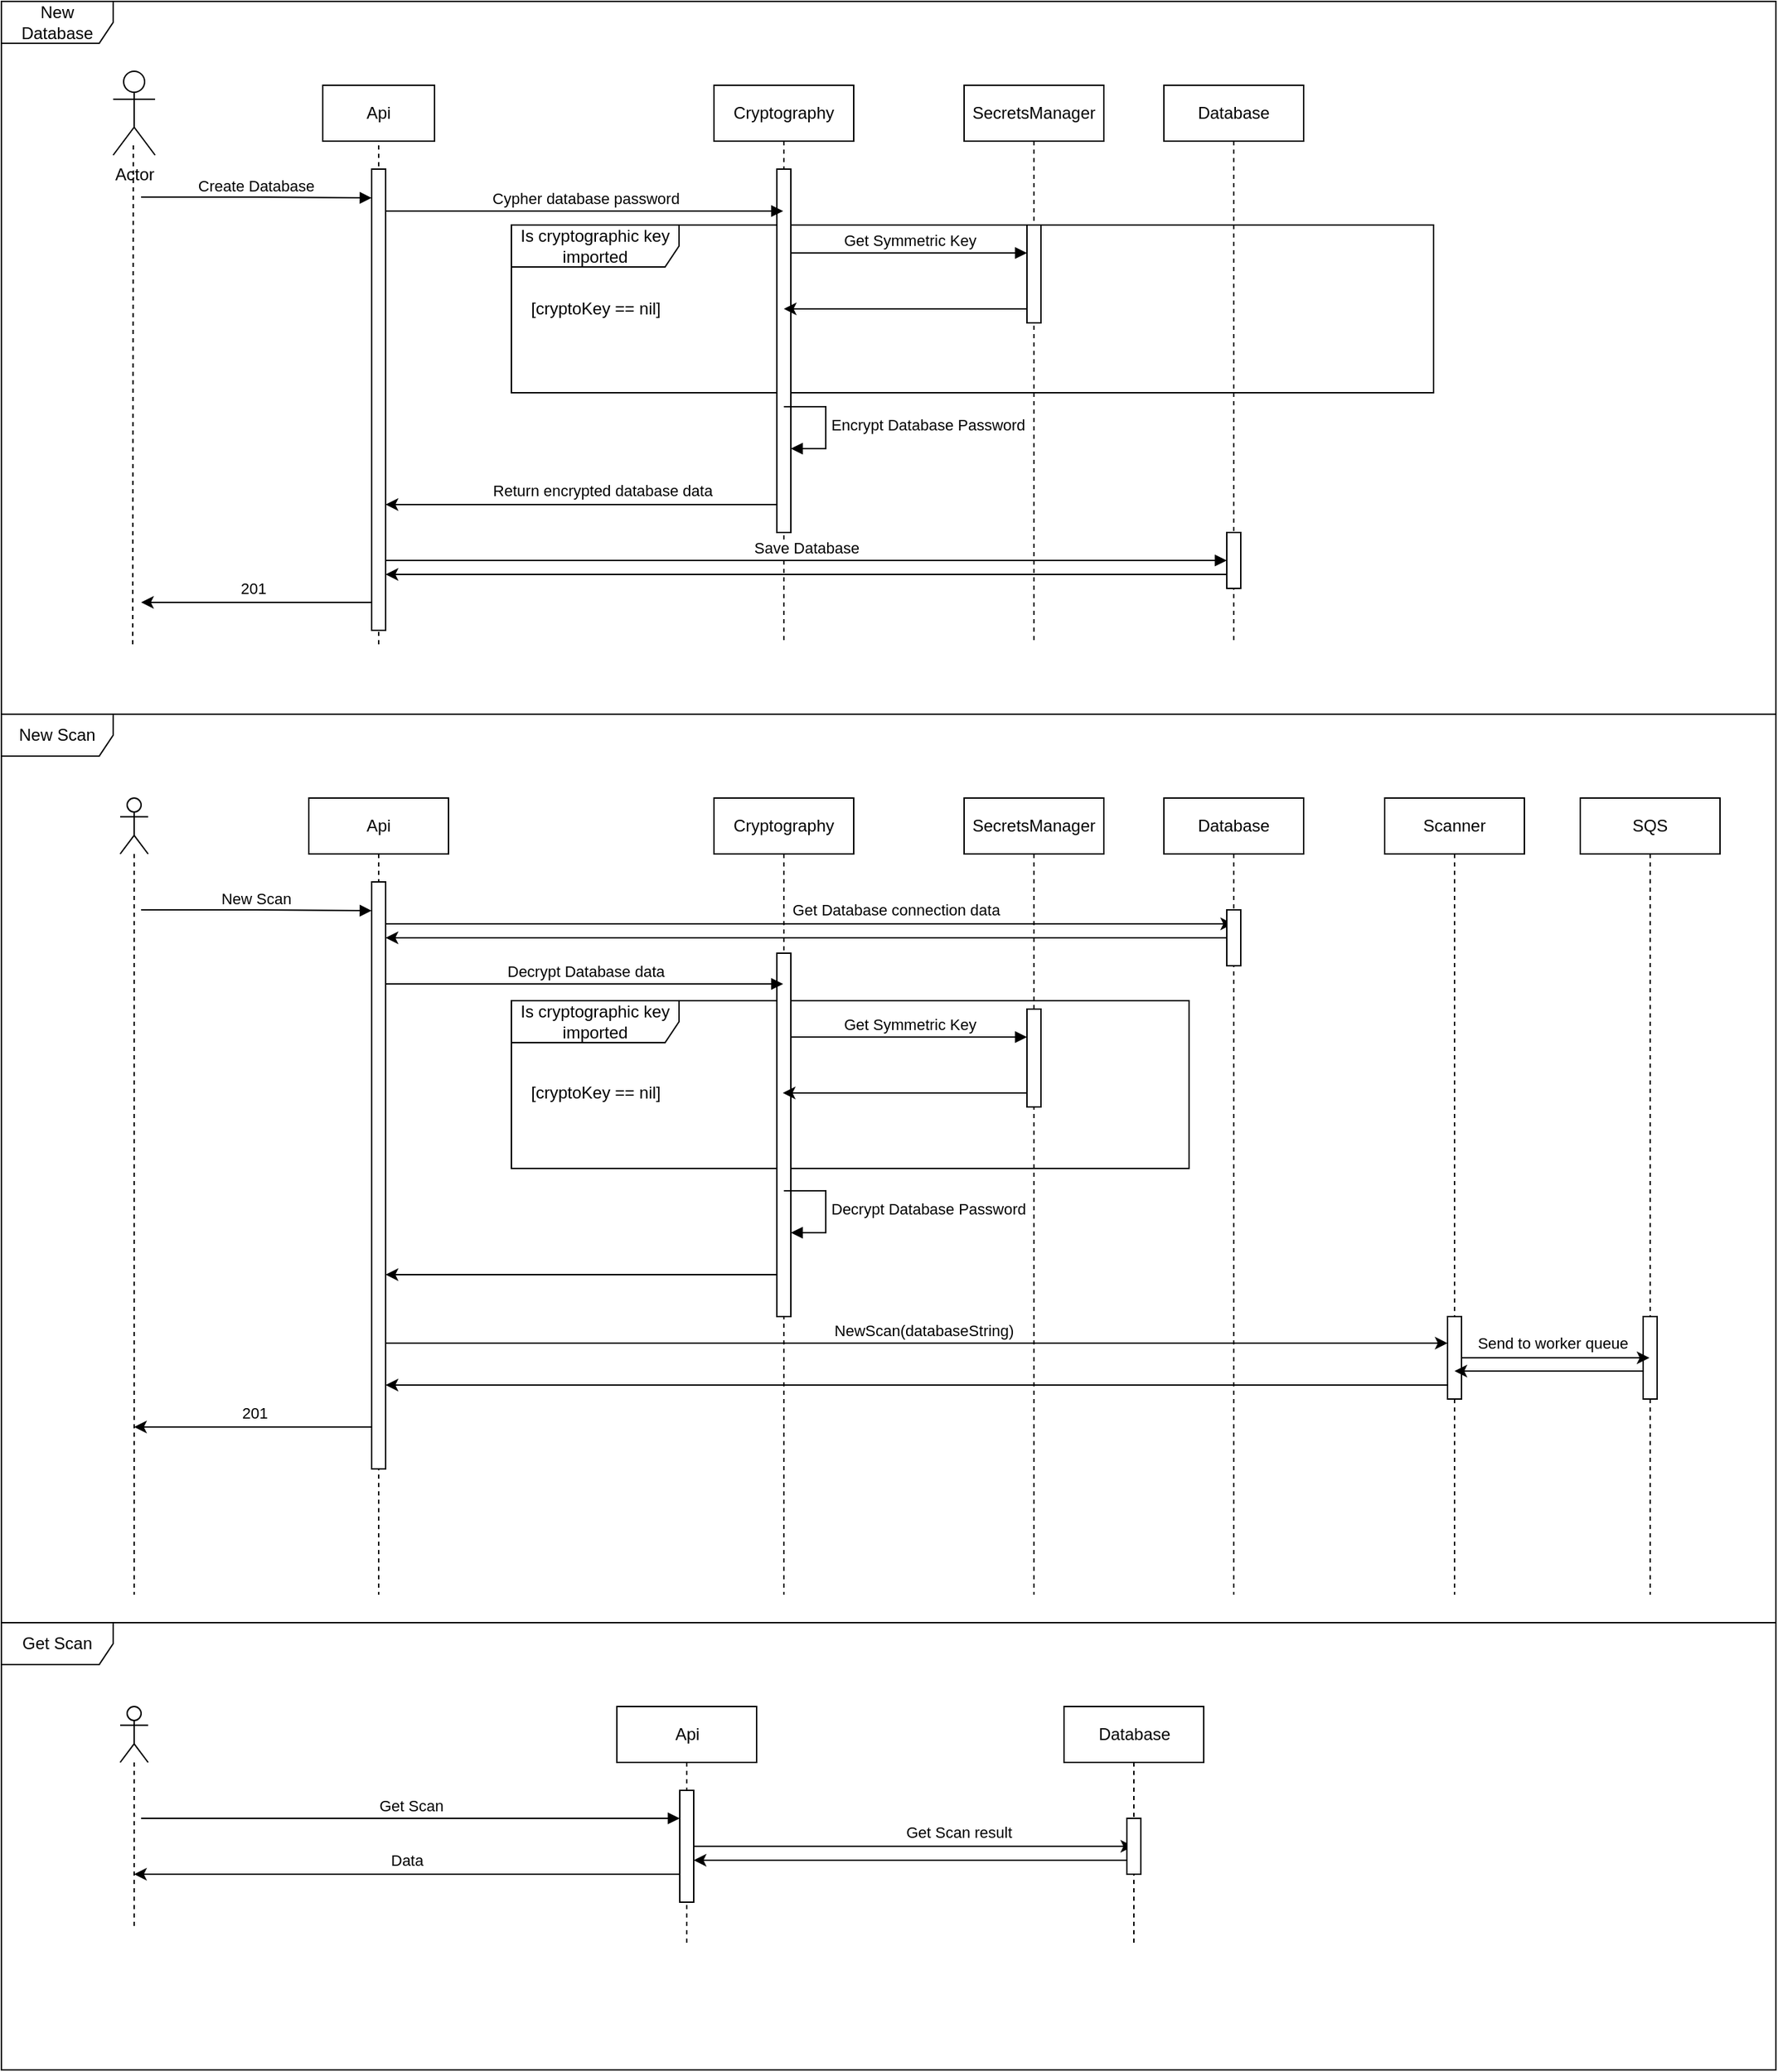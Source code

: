 <mxfile version="21.6.2" type="github">
  <diagram name="Page-1" id="n4zXgJt_IZYc9hZitleS">
    <mxGraphModel dx="3881" dy="2776" grid="1" gridSize="10" guides="1" tooltips="1" connect="1" arrows="1" fold="1" page="1" pageScale="1" pageWidth="850" pageHeight="1100" math="0" shadow="0">
      <root>
        <mxCell id="0" />
        <mxCell id="1" parent="0" />
        <mxCell id="wXpMjIvsHFn3zbwUYM4b-102" value="Api" style="shape=umlLifeline;perimeter=lifelinePerimeter;whiteSpace=wrap;html=1;container=1;dropTarget=0;collapsible=0;recursiveResize=0;outlineConnect=0;portConstraint=eastwest;newEdgeStyle={&quot;edgeStyle&quot;:&quot;elbowEdgeStyle&quot;,&quot;elbow&quot;:&quot;vertical&quot;,&quot;curved&quot;:0,&quot;rounded&quot;:0};" vertex="1" parent="1">
          <mxGeometry x="-50" y="510" width="100" height="570" as="geometry" />
        </mxCell>
        <mxCell id="wXpMjIvsHFn3zbwUYM4b-89" value="New Scan" style="shape=umlFrame;whiteSpace=wrap;html=1;pointerEvents=0;width=80;height=30;" vertex="1" parent="1">
          <mxGeometry x="-270" y="450" width="1270" height="650" as="geometry" />
        </mxCell>
        <mxCell id="wXpMjIvsHFn3zbwUYM4b-3" value="Actor" style="shape=umlActor;verticalLabelPosition=bottom;verticalAlign=top;html=1;outlineConnect=0;movable=1;resizable=1;rotatable=1;deletable=1;editable=1;locked=0;connectable=1;" vertex="1" parent="1">
          <mxGeometry x="-190" y="-10" width="30" height="60" as="geometry" />
        </mxCell>
        <mxCell id="wXpMjIvsHFn3zbwUYM4b-11" value="Is cryptographic key imported" style="shape=umlFrame;whiteSpace=wrap;html=1;pointerEvents=0;width=120;height=30;" vertex="1" parent="1">
          <mxGeometry x="95" y="100" width="660" height="120" as="geometry" />
        </mxCell>
        <mxCell id="wXpMjIvsHFn3zbwUYM4b-12" value="[cryptoKey == nil]" style="text;html=1;align=center;verticalAlign=middle;resizable=0;points=[];autosize=1;strokeColor=none;fillColor=none;" vertex="1" parent="1">
          <mxGeometry x="95" y="145" width="120" height="30" as="geometry" />
        </mxCell>
        <mxCell id="wXpMjIvsHFn3zbwUYM4b-17" value="Api" style="rounded=0;whiteSpace=wrap;html=1;movable=1;resizable=1;rotatable=1;deletable=1;editable=1;locked=0;connectable=1;" vertex="1" parent="1">
          <mxGeometry x="-40" width="80" height="40" as="geometry" />
        </mxCell>
        <mxCell id="wXpMjIvsHFn3zbwUYM4b-19" value="" style="endArrow=none;dashed=1;html=1;rounded=0;movable=1;resizable=1;rotatable=1;deletable=1;editable=1;locked=0;connectable=1;" edge="1" parent="1">
          <mxGeometry width="50" height="50" relative="1" as="geometry">
            <mxPoint y="400" as="sourcePoint" />
            <mxPoint y="40" as="targetPoint" />
          </mxGeometry>
        </mxCell>
        <mxCell id="wXpMjIvsHFn3zbwUYM4b-20" value="" style="endArrow=none;dashed=1;html=1;rounded=0;movable=1;resizable=1;rotatable=1;deletable=1;editable=1;locked=0;connectable=1;" edge="1" parent="1">
          <mxGeometry width="50" height="50" relative="1" as="geometry">
            <mxPoint x="-176" y="400" as="sourcePoint" />
            <mxPoint x="-175.59" y="40" as="targetPoint" />
          </mxGeometry>
        </mxCell>
        <mxCell id="wXpMjIvsHFn3zbwUYM4b-42" value="&lt;div&gt;201&lt;/div&gt;" style="edgeStyle=elbowEdgeStyle;rounded=0;orthogonalLoop=1;jettySize=auto;html=1;elbow=vertical;curved=0;" edge="1" parent="1" source="wXpMjIvsHFn3zbwUYM4b-21">
          <mxGeometry x="0.03" y="-10" relative="1" as="geometry">
            <mxPoint x="-170" y="370" as="targetPoint" />
            <Array as="points">
              <mxPoint x="-90" y="370" />
            </Array>
            <mxPoint as="offset" />
          </mxGeometry>
        </mxCell>
        <mxCell id="wXpMjIvsHFn3zbwUYM4b-21" value="" style="html=1;points=[];perimeter=orthogonalPerimeter;outlineConnect=0;targetShapes=umlLifeline;portConstraint=eastwest;newEdgeStyle={&quot;edgeStyle&quot;:&quot;elbowEdgeStyle&quot;,&quot;elbow&quot;:&quot;vertical&quot;,&quot;curved&quot;:0,&quot;rounded&quot;:0};" vertex="1" parent="1">
          <mxGeometry x="-5" y="60" width="10" height="330" as="geometry" />
        </mxCell>
        <mxCell id="wXpMjIvsHFn3zbwUYM4b-22" value="Create Database" style="html=1;verticalAlign=bottom;endArrow=block;edgeStyle=elbowEdgeStyle;elbow=horizontal;curved=0;rounded=0;" edge="1" parent="1">
          <mxGeometry width="80" relative="1" as="geometry">
            <mxPoint x="-170" y="80" as="sourcePoint" />
            <mxPoint x="-5" y="80.584" as="targetPoint" />
          </mxGeometry>
        </mxCell>
        <mxCell id="wXpMjIvsHFn3zbwUYM4b-23" value="Cryptography" style="shape=umlLifeline;perimeter=lifelinePerimeter;whiteSpace=wrap;html=1;container=1;dropTarget=0;collapsible=0;recursiveResize=0;outlineConnect=0;portConstraint=eastwest;newEdgeStyle={&quot;edgeStyle&quot;:&quot;elbowEdgeStyle&quot;,&quot;elbow&quot;:&quot;vertical&quot;,&quot;curved&quot;:0,&quot;rounded&quot;:0};" vertex="1" parent="1">
          <mxGeometry x="240" width="100" height="400" as="geometry" />
        </mxCell>
        <mxCell id="wXpMjIvsHFn3zbwUYM4b-24" value="" style="html=1;points=[];perimeter=orthogonalPerimeter;outlineConnect=0;targetShapes=umlLifeline;portConstraint=eastwest;newEdgeStyle={&quot;edgeStyle&quot;:&quot;elbowEdgeStyle&quot;,&quot;elbow&quot;:&quot;vertical&quot;,&quot;curved&quot;:0,&quot;rounded&quot;:0};" vertex="1" parent="wXpMjIvsHFn3zbwUYM4b-23">
          <mxGeometry x="45" y="60" width="10" height="260" as="geometry" />
        </mxCell>
        <mxCell id="wXpMjIvsHFn3zbwUYM4b-26" value="SecretsManager" style="shape=umlLifeline;perimeter=lifelinePerimeter;whiteSpace=wrap;html=1;container=1;dropTarget=0;collapsible=0;recursiveResize=0;outlineConnect=0;portConstraint=eastwest;newEdgeStyle={&quot;edgeStyle&quot;:&quot;elbowEdgeStyle&quot;,&quot;elbow&quot;:&quot;vertical&quot;,&quot;curved&quot;:0,&quot;rounded&quot;:0};" vertex="1" parent="1">
          <mxGeometry x="419" width="100" height="400" as="geometry" />
        </mxCell>
        <mxCell id="wXpMjIvsHFn3zbwUYM4b-27" value="" style="html=1;points=[];perimeter=orthogonalPerimeter;outlineConnect=0;targetShapes=umlLifeline;portConstraint=eastwest;newEdgeStyle={&quot;edgeStyle&quot;:&quot;elbowEdgeStyle&quot;,&quot;elbow&quot;:&quot;vertical&quot;,&quot;curved&quot;:0,&quot;rounded&quot;:0};" vertex="1" parent="wXpMjIvsHFn3zbwUYM4b-26">
          <mxGeometry x="45" y="100" width="10" height="70" as="geometry" />
        </mxCell>
        <mxCell id="wXpMjIvsHFn3zbwUYM4b-29" value="Cypher database password" style="html=1;verticalAlign=bottom;endArrow=block;edgeStyle=elbowEdgeStyle;elbow=vertical;curved=0;rounded=0;" edge="1" parent="1" source="wXpMjIvsHFn3zbwUYM4b-21" target="wXpMjIvsHFn3zbwUYM4b-23">
          <mxGeometry width="80" relative="1" as="geometry">
            <mxPoint x="30" y="90" as="sourcePoint" />
            <mxPoint x="190" y="90" as="targetPoint" />
            <Array as="points">
              <mxPoint x="140" y="90" />
            </Array>
          </mxGeometry>
        </mxCell>
        <mxCell id="wXpMjIvsHFn3zbwUYM4b-30" value="Get Symmetric Key" style="html=1;verticalAlign=bottom;endArrow=block;edgeStyle=elbowEdgeStyle;elbow=vertical;curved=0;rounded=0;" edge="1" parent="1" source="wXpMjIvsHFn3zbwUYM4b-24" target="wXpMjIvsHFn3zbwUYM4b-27">
          <mxGeometry width="80" relative="1" as="geometry">
            <mxPoint x="300" y="120" as="sourcePoint" />
            <mxPoint x="400" y="120" as="targetPoint" />
            <Array as="points">
              <mxPoint x="390" y="120" />
            </Array>
          </mxGeometry>
        </mxCell>
        <mxCell id="wXpMjIvsHFn3zbwUYM4b-31" value="" style="edgeStyle=elbowEdgeStyle;rounded=0;orthogonalLoop=1;jettySize=auto;html=1;elbow=vertical;curved=0;" edge="1" parent="1" source="wXpMjIvsHFn3zbwUYM4b-27" target="wXpMjIvsHFn3zbwUYM4b-23">
          <mxGeometry relative="1" as="geometry">
            <Array as="points">
              <mxPoint x="390" y="160" />
            </Array>
          </mxGeometry>
        </mxCell>
        <mxCell id="wXpMjIvsHFn3zbwUYM4b-32" value="&lt;div&gt;Database&lt;/div&gt;" style="shape=umlLifeline;perimeter=lifelinePerimeter;whiteSpace=wrap;html=1;container=1;dropTarget=0;collapsible=0;recursiveResize=0;outlineConnect=0;portConstraint=eastwest;newEdgeStyle={&quot;edgeStyle&quot;:&quot;elbowEdgeStyle&quot;,&quot;elbow&quot;:&quot;vertical&quot;,&quot;curved&quot;:0,&quot;rounded&quot;:0};" vertex="1" parent="1">
          <mxGeometry x="562" width="100" height="400" as="geometry" />
        </mxCell>
        <mxCell id="wXpMjIvsHFn3zbwUYM4b-33" value="" style="html=1;points=[];perimeter=orthogonalPerimeter;outlineConnect=0;targetShapes=umlLifeline;portConstraint=eastwest;newEdgeStyle={&quot;edgeStyle&quot;:&quot;elbowEdgeStyle&quot;,&quot;elbow&quot;:&quot;vertical&quot;,&quot;curved&quot;:0,&quot;rounded&quot;:0};" vertex="1" parent="wXpMjIvsHFn3zbwUYM4b-32">
          <mxGeometry x="45" y="320" width="10" height="40" as="geometry" />
        </mxCell>
        <mxCell id="wXpMjIvsHFn3zbwUYM4b-36" value="&lt;div&gt;Encrypt Database Password&lt;/div&gt;" style="html=1;align=left;spacingLeft=2;endArrow=block;rounded=0;edgeStyle=orthogonalEdgeStyle;curved=0;rounded=0;" edge="1" parent="1">
          <mxGeometry relative="1" as="geometry">
            <mxPoint x="290" y="230" as="sourcePoint" />
            <Array as="points">
              <mxPoint x="320" y="260" />
            </Array>
            <mxPoint x="295" y="260" as="targetPoint" />
          </mxGeometry>
        </mxCell>
        <mxCell id="wXpMjIvsHFn3zbwUYM4b-37" value="Save Database" style="html=1;verticalAlign=bottom;endArrow=block;edgeStyle=elbowEdgeStyle;elbow=vertical;curved=0;rounded=0;" edge="1" parent="1" source="wXpMjIvsHFn3zbwUYM4b-21" target="wXpMjIvsHFn3zbwUYM4b-33">
          <mxGeometry width="80" relative="1" as="geometry">
            <mxPoint x="300" y="300" as="sourcePoint" />
            <mxPoint x="380" y="300" as="targetPoint" />
            <Array as="points">
              <mxPoint x="100" y="340" />
            </Array>
          </mxGeometry>
        </mxCell>
        <mxCell id="wXpMjIvsHFn3zbwUYM4b-38" value="New Database" style="shape=umlFrame;whiteSpace=wrap;html=1;pointerEvents=0;width=80;height=30;" vertex="1" parent="1">
          <mxGeometry x="-270" y="-60" width="1270" height="510" as="geometry" />
        </mxCell>
        <mxCell id="wXpMjIvsHFn3zbwUYM4b-39" value="" style="edgeStyle=elbowEdgeStyle;rounded=0;orthogonalLoop=1;jettySize=auto;html=1;elbow=horizontal;curved=0;" edge="1" parent="1" source="wXpMjIvsHFn3zbwUYM4b-24" target="wXpMjIvsHFn3zbwUYM4b-21">
          <mxGeometry relative="1" as="geometry">
            <Array as="points">
              <mxPoint x="150" y="300" />
            </Array>
          </mxGeometry>
        </mxCell>
        <mxCell id="wXpMjIvsHFn3zbwUYM4b-40" value="Return encrypted database data" style="edgeLabel;html=1;align=center;verticalAlign=middle;resizable=0;points=[];" vertex="1" connectable="0" parent="wXpMjIvsHFn3zbwUYM4b-39">
          <mxGeometry x="0.471" y="-1" relative="1" as="geometry">
            <mxPoint x="81" y="-9" as="offset" />
          </mxGeometry>
        </mxCell>
        <mxCell id="wXpMjIvsHFn3zbwUYM4b-41" value="" style="edgeStyle=elbowEdgeStyle;rounded=0;orthogonalLoop=1;jettySize=auto;html=1;elbow=vertical;curved=0;" edge="1" parent="1" source="wXpMjIvsHFn3zbwUYM4b-33" target="wXpMjIvsHFn3zbwUYM4b-21">
          <mxGeometry relative="1" as="geometry">
            <Array as="points">
              <mxPoint x="310" y="350" />
            </Array>
          </mxGeometry>
        </mxCell>
        <mxCell id="wXpMjIvsHFn3zbwUYM4b-70" value="Is cryptographic key imported" style="shape=umlFrame;whiteSpace=wrap;html=1;pointerEvents=0;width=120;height=30;" vertex="1" parent="1">
          <mxGeometry x="95" y="655" width="485" height="120" as="geometry" />
        </mxCell>
        <mxCell id="wXpMjIvsHFn3zbwUYM4b-71" value="[cryptoKey == nil]" style="text;html=1;align=center;verticalAlign=middle;resizable=0;points=[];autosize=1;strokeColor=none;fillColor=none;" vertex="1" parent="1">
          <mxGeometry x="95" y="706" width="120" height="30" as="geometry" />
        </mxCell>
        <mxCell id="wXpMjIvsHFn3zbwUYM4b-94" value="&lt;div&gt;Get Database connection data&lt;/div&gt;" style="edgeStyle=elbowEdgeStyle;rounded=0;orthogonalLoop=1;jettySize=auto;html=1;elbow=vertical;curved=0;" edge="1" parent="1" source="wXpMjIvsHFn3zbwUYM4b-76" target="wXpMjIvsHFn3zbwUYM4b-85">
          <mxGeometry x="0.204" y="10" relative="1" as="geometry">
            <Array as="points">
              <mxPoint x="300" y="600" />
            </Array>
            <mxPoint as="offset" />
          </mxGeometry>
        </mxCell>
        <mxCell id="wXpMjIvsHFn3zbwUYM4b-104" style="edgeStyle=elbowEdgeStyle;rounded=0;orthogonalLoop=1;jettySize=auto;html=1;elbow=vertical;curved=0;" edge="1" parent="1" source="wXpMjIvsHFn3zbwUYM4b-76" target="wXpMjIvsHFn3zbwUYM4b-99">
          <mxGeometry relative="1" as="geometry">
            <Array as="points">
              <mxPoint x="390" y="900" />
            </Array>
          </mxGeometry>
        </mxCell>
        <mxCell id="wXpMjIvsHFn3zbwUYM4b-106" value="&lt;div&gt;NewScan(databaseString)&lt;br&gt;&lt;/div&gt;" style="edgeLabel;html=1;align=center;verticalAlign=middle;resizable=0;points=[];" vertex="1" connectable="0" parent="wXpMjIvsHFn3zbwUYM4b-104">
          <mxGeometry x="-0.054" y="2" relative="1" as="geometry">
            <mxPoint x="25" y="-7" as="offset" />
          </mxGeometry>
        </mxCell>
        <mxCell id="wXpMjIvsHFn3zbwUYM4b-114" style="edgeStyle=elbowEdgeStyle;rounded=0;orthogonalLoop=1;jettySize=auto;html=1;elbow=vertical;curved=0;" edge="1" parent="1" source="wXpMjIvsHFn3zbwUYM4b-76" target="wXpMjIvsHFn3zbwUYM4b-113">
          <mxGeometry relative="1" as="geometry">
            <Array as="points">
              <mxPoint x="-90" y="960" />
            </Array>
          </mxGeometry>
        </mxCell>
        <mxCell id="wXpMjIvsHFn3zbwUYM4b-115" value="201" style="edgeLabel;html=1;align=center;verticalAlign=middle;resizable=0;points=[];" vertex="1" connectable="0" parent="wXpMjIvsHFn3zbwUYM4b-114">
          <mxGeometry x="0.369" y="-3" relative="1" as="geometry">
            <mxPoint x="32" y="-7" as="offset" />
          </mxGeometry>
        </mxCell>
        <mxCell id="wXpMjIvsHFn3zbwUYM4b-76" value="" style="html=1;points=[];perimeter=orthogonalPerimeter;outlineConnect=0;targetShapes=umlLifeline;portConstraint=eastwest;newEdgeStyle={&quot;edgeStyle&quot;:&quot;elbowEdgeStyle&quot;,&quot;elbow&quot;:&quot;vertical&quot;,&quot;curved&quot;:0,&quot;rounded&quot;:0};" vertex="1" parent="1">
          <mxGeometry x="-5" y="570" width="10" height="420" as="geometry" />
        </mxCell>
        <mxCell id="wXpMjIvsHFn3zbwUYM4b-77" value="&lt;div&gt;New Scan&lt;/div&gt;" style="html=1;verticalAlign=bottom;endArrow=block;edgeStyle=elbowEdgeStyle;elbow=horizontal;curved=0;rounded=0;" edge="1" parent="1">
          <mxGeometry width="80" relative="1" as="geometry">
            <mxPoint x="-170" y="590" as="sourcePoint" />
            <mxPoint x="-5" y="590.584" as="targetPoint" />
          </mxGeometry>
        </mxCell>
        <mxCell id="wXpMjIvsHFn3zbwUYM4b-78" value="Cryptography" style="shape=umlLifeline;perimeter=lifelinePerimeter;whiteSpace=wrap;html=1;container=1;dropTarget=0;collapsible=0;recursiveResize=0;outlineConnect=0;portConstraint=eastwest;newEdgeStyle={&quot;edgeStyle&quot;:&quot;elbowEdgeStyle&quot;,&quot;elbow&quot;:&quot;vertical&quot;,&quot;curved&quot;:0,&quot;rounded&quot;:0};" vertex="1" parent="1">
          <mxGeometry x="240" y="510" width="100" height="570" as="geometry" />
        </mxCell>
        <mxCell id="wXpMjIvsHFn3zbwUYM4b-79" value="" style="html=1;points=[];perimeter=orthogonalPerimeter;outlineConnect=0;targetShapes=umlLifeline;portConstraint=eastwest;newEdgeStyle={&quot;edgeStyle&quot;:&quot;elbowEdgeStyle&quot;,&quot;elbow&quot;:&quot;vertical&quot;,&quot;curved&quot;:0,&quot;rounded&quot;:0};" vertex="1" parent="wXpMjIvsHFn3zbwUYM4b-78">
          <mxGeometry x="45" y="111" width="10" height="260" as="geometry" />
        </mxCell>
        <mxCell id="wXpMjIvsHFn3zbwUYM4b-80" value="SecretsManager" style="shape=umlLifeline;perimeter=lifelinePerimeter;whiteSpace=wrap;html=1;container=1;dropTarget=0;collapsible=0;recursiveResize=0;outlineConnect=0;portConstraint=eastwest;newEdgeStyle={&quot;edgeStyle&quot;:&quot;elbowEdgeStyle&quot;,&quot;elbow&quot;:&quot;vertical&quot;,&quot;curved&quot;:0,&quot;rounded&quot;:0};" vertex="1" parent="1">
          <mxGeometry x="419" y="510" width="100" height="570" as="geometry" />
        </mxCell>
        <mxCell id="wXpMjIvsHFn3zbwUYM4b-81" value="" style="html=1;points=[];perimeter=orthogonalPerimeter;outlineConnect=0;targetShapes=umlLifeline;portConstraint=eastwest;newEdgeStyle={&quot;edgeStyle&quot;:&quot;elbowEdgeStyle&quot;,&quot;elbow&quot;:&quot;vertical&quot;,&quot;curved&quot;:0,&quot;rounded&quot;:0};" vertex="1" parent="wXpMjIvsHFn3zbwUYM4b-80">
          <mxGeometry x="45" y="151" width="10" height="70" as="geometry" />
        </mxCell>
        <mxCell id="wXpMjIvsHFn3zbwUYM4b-82" value="Decrypt Database data" style="html=1;verticalAlign=bottom;endArrow=block;edgeStyle=elbowEdgeStyle;elbow=vertical;curved=0;rounded=0;" edge="1" parent="1">
          <mxGeometry width="80" relative="1" as="geometry">
            <mxPoint x="5" y="643" as="sourcePoint" />
            <mxPoint x="289.5" y="643" as="targetPoint" />
            <Array as="points">
              <mxPoint x="140" y="643" />
            </Array>
          </mxGeometry>
        </mxCell>
        <mxCell id="wXpMjIvsHFn3zbwUYM4b-83" value="Get Symmetric Key" style="html=1;verticalAlign=bottom;endArrow=block;edgeStyle=elbowEdgeStyle;elbow=vertical;curved=0;rounded=0;" edge="1" parent="1" source="wXpMjIvsHFn3zbwUYM4b-79" target="wXpMjIvsHFn3zbwUYM4b-81">
          <mxGeometry width="80" relative="1" as="geometry">
            <mxPoint x="300" y="681" as="sourcePoint" />
            <mxPoint x="400" y="681" as="targetPoint" />
            <Array as="points">
              <mxPoint x="390" y="681" />
            </Array>
          </mxGeometry>
        </mxCell>
        <mxCell id="wXpMjIvsHFn3zbwUYM4b-84" value="" style="edgeStyle=elbowEdgeStyle;rounded=0;orthogonalLoop=1;jettySize=auto;html=1;elbow=vertical;curved=0;" edge="1" parent="1" source="wXpMjIvsHFn3zbwUYM4b-81">
          <mxGeometry relative="1" as="geometry">
            <Array as="points">
              <mxPoint x="390" y="721" />
            </Array>
            <mxPoint x="289.25" y="721" as="targetPoint" />
          </mxGeometry>
        </mxCell>
        <mxCell id="wXpMjIvsHFn3zbwUYM4b-85" value="&lt;div&gt;Database&lt;/div&gt;" style="shape=umlLifeline;perimeter=lifelinePerimeter;whiteSpace=wrap;html=1;container=1;dropTarget=0;collapsible=0;recursiveResize=0;outlineConnect=0;portConstraint=eastwest;newEdgeStyle={&quot;edgeStyle&quot;:&quot;elbowEdgeStyle&quot;,&quot;elbow&quot;:&quot;vertical&quot;,&quot;curved&quot;:0,&quot;rounded&quot;:0};" vertex="1" parent="1">
          <mxGeometry x="562" y="510" width="100" height="570" as="geometry" />
        </mxCell>
        <mxCell id="wXpMjIvsHFn3zbwUYM4b-86" value="" style="html=1;points=[];perimeter=orthogonalPerimeter;outlineConnect=0;targetShapes=umlLifeline;portConstraint=eastwest;newEdgeStyle={&quot;edgeStyle&quot;:&quot;elbowEdgeStyle&quot;,&quot;elbow&quot;:&quot;vertical&quot;,&quot;curved&quot;:0,&quot;rounded&quot;:0};" vertex="1" parent="wXpMjIvsHFn3zbwUYM4b-85">
          <mxGeometry x="45" y="80" width="10" height="40" as="geometry" />
        </mxCell>
        <mxCell id="wXpMjIvsHFn3zbwUYM4b-87" value="&lt;div&gt;Decrypt Database Password&lt;/div&gt;" style="html=1;align=left;spacingLeft=2;endArrow=block;rounded=0;edgeStyle=orthogonalEdgeStyle;curved=0;rounded=0;" edge="1" parent="1">
          <mxGeometry relative="1" as="geometry">
            <mxPoint x="290" y="791" as="sourcePoint" />
            <Array as="points">
              <mxPoint x="320" y="821" />
            </Array>
            <mxPoint x="295" y="821" as="targetPoint" />
          </mxGeometry>
        </mxCell>
        <mxCell id="wXpMjIvsHFn3zbwUYM4b-93" style="edgeStyle=elbowEdgeStyle;rounded=0;orthogonalLoop=1;jettySize=auto;html=1;elbow=vertical;curved=0;" edge="1" parent="1" source="wXpMjIvsHFn3zbwUYM4b-79">
          <mxGeometry relative="1" as="geometry">
            <mxPoint x="5" y="851" as="targetPoint" />
            <Array as="points">
              <mxPoint x="150" y="851" />
            </Array>
          </mxGeometry>
        </mxCell>
        <mxCell id="wXpMjIvsHFn3zbwUYM4b-96" style="edgeStyle=elbowEdgeStyle;rounded=0;orthogonalLoop=1;jettySize=auto;html=1;elbow=vertical;curved=0;" edge="1" parent="1" source="wXpMjIvsHFn3zbwUYM4b-86" target="wXpMjIvsHFn3zbwUYM4b-76">
          <mxGeometry relative="1" as="geometry" />
        </mxCell>
        <mxCell id="wXpMjIvsHFn3zbwUYM4b-98" value="Scanner" style="shape=umlLifeline;perimeter=lifelinePerimeter;whiteSpace=wrap;html=1;container=1;dropTarget=0;collapsible=0;recursiveResize=0;outlineConnect=0;portConstraint=eastwest;newEdgeStyle={&quot;edgeStyle&quot;:&quot;elbowEdgeStyle&quot;,&quot;elbow&quot;:&quot;vertical&quot;,&quot;curved&quot;:0,&quot;rounded&quot;:0};" vertex="1" parent="1">
          <mxGeometry x="720" y="510" width="100" height="570" as="geometry" />
        </mxCell>
        <mxCell id="wXpMjIvsHFn3zbwUYM4b-99" value="" style="html=1;points=[];perimeter=orthogonalPerimeter;outlineConnect=0;targetShapes=umlLifeline;portConstraint=eastwest;newEdgeStyle={&quot;edgeStyle&quot;:&quot;elbowEdgeStyle&quot;,&quot;elbow&quot;:&quot;vertical&quot;,&quot;curved&quot;:0,&quot;rounded&quot;:0};" vertex="1" parent="wXpMjIvsHFn3zbwUYM4b-98">
          <mxGeometry x="45" y="371" width="10" height="59" as="geometry" />
        </mxCell>
        <mxCell id="wXpMjIvsHFn3zbwUYM4b-107" style="edgeStyle=elbowEdgeStyle;rounded=0;orthogonalLoop=1;jettySize=auto;html=1;elbow=vertical;curved=0;" edge="1" parent="1" source="wXpMjIvsHFn3zbwUYM4b-99" target="wXpMjIvsHFn3zbwUYM4b-76">
          <mxGeometry relative="1" as="geometry">
            <Array as="points">
              <mxPoint x="390" y="930" />
            </Array>
          </mxGeometry>
        </mxCell>
        <mxCell id="wXpMjIvsHFn3zbwUYM4b-113" value="" style="shape=umlLifeline;perimeter=lifelinePerimeter;whiteSpace=wrap;html=1;container=1;dropTarget=0;collapsible=0;recursiveResize=0;outlineConnect=0;portConstraint=eastwest;newEdgeStyle={&quot;edgeStyle&quot;:&quot;elbowEdgeStyle&quot;,&quot;elbow&quot;:&quot;vertical&quot;,&quot;curved&quot;:0,&quot;rounded&quot;:0};participant=umlActor;" vertex="1" parent="1">
          <mxGeometry x="-185" y="510" width="20" height="570" as="geometry" />
        </mxCell>
        <mxCell id="wXpMjIvsHFn3zbwUYM4b-116" value="Api" style="shape=umlLifeline;perimeter=lifelinePerimeter;whiteSpace=wrap;html=1;container=1;dropTarget=0;collapsible=0;recursiveResize=0;outlineConnect=0;portConstraint=eastwest;newEdgeStyle={&quot;edgeStyle&quot;:&quot;elbowEdgeStyle&quot;,&quot;elbow&quot;:&quot;vertical&quot;,&quot;curved&quot;:0,&quot;rounded&quot;:0};" vertex="1" parent="1">
          <mxGeometry x="170.5" y="1160" width="100" height="170" as="geometry" />
        </mxCell>
        <mxCell id="wXpMjIvsHFn3zbwUYM4b-117" value="Get Scan" style="shape=umlFrame;whiteSpace=wrap;html=1;pointerEvents=0;width=80;height=30;" vertex="1" parent="1">
          <mxGeometry x="-270" y="1100" width="1270" height="320" as="geometry" />
        </mxCell>
        <mxCell id="wXpMjIvsHFn3zbwUYM4b-120" value="&lt;div&gt;Get Scan result&lt;/div&gt;" style="edgeStyle=elbowEdgeStyle;rounded=0;orthogonalLoop=1;jettySize=auto;html=1;elbow=vertical;curved=0;" edge="1" parent="1" source="wXpMjIvsHFn3zbwUYM4b-126" target="wXpMjIvsHFn3zbwUYM4b-135">
          <mxGeometry x="0.204" y="10" relative="1" as="geometry">
            <Array as="points">
              <mxPoint x="400.5" y="1260" />
            </Array>
            <mxPoint as="offset" />
          </mxGeometry>
        </mxCell>
        <mxCell id="wXpMjIvsHFn3zbwUYM4b-124" style="edgeStyle=elbowEdgeStyle;rounded=0;orthogonalLoop=1;jettySize=auto;html=1;elbow=vertical;curved=0;" edge="1" parent="1" source="wXpMjIvsHFn3zbwUYM4b-126" target="wXpMjIvsHFn3zbwUYM4b-146">
          <mxGeometry relative="1" as="geometry">
            <Array as="points">
              <mxPoint x="-130" y="1280" />
            </Array>
          </mxGeometry>
        </mxCell>
        <mxCell id="wXpMjIvsHFn3zbwUYM4b-125" value="Data" style="edgeLabel;html=1;align=center;verticalAlign=middle;resizable=0;points=[];" vertex="1" connectable="0" parent="wXpMjIvsHFn3zbwUYM4b-124">
          <mxGeometry x="0.369" y="-3" relative="1" as="geometry">
            <mxPoint x="72" y="-7" as="offset" />
          </mxGeometry>
        </mxCell>
        <mxCell id="wXpMjIvsHFn3zbwUYM4b-126" value="" style="html=1;points=[];perimeter=orthogonalPerimeter;outlineConnect=0;targetShapes=umlLifeline;portConstraint=eastwest;newEdgeStyle={&quot;edgeStyle&quot;:&quot;elbowEdgeStyle&quot;,&quot;elbow&quot;:&quot;vertical&quot;,&quot;curved&quot;:0,&quot;rounded&quot;:0};" vertex="1" parent="1">
          <mxGeometry x="215.5" y="1220" width="10" height="80" as="geometry" />
        </mxCell>
        <mxCell id="wXpMjIvsHFn3zbwUYM4b-127" value="&lt;div&gt;Get Scan&lt;/div&gt;" style="html=1;verticalAlign=bottom;endArrow=block;edgeStyle=elbowEdgeStyle;elbow=vertical;curved=0;rounded=0;" edge="1" parent="1" target="wXpMjIvsHFn3zbwUYM4b-126">
          <mxGeometry width="80" relative="1" as="geometry">
            <mxPoint x="-170" y="1240" as="sourcePoint" />
            <mxPoint x="-5" y="1240.584" as="targetPoint" />
          </mxGeometry>
        </mxCell>
        <mxCell id="wXpMjIvsHFn3zbwUYM4b-135" value="&lt;div&gt;Database&lt;/div&gt;" style="shape=umlLifeline;perimeter=lifelinePerimeter;whiteSpace=wrap;html=1;container=1;dropTarget=0;collapsible=0;recursiveResize=0;outlineConnect=0;portConstraint=eastwest;newEdgeStyle={&quot;edgeStyle&quot;:&quot;elbowEdgeStyle&quot;,&quot;elbow&quot;:&quot;vertical&quot;,&quot;curved&quot;:0,&quot;rounded&quot;:0};" vertex="1" parent="1">
          <mxGeometry x="490.5" y="1160" width="100" height="170" as="geometry" />
        </mxCell>
        <mxCell id="wXpMjIvsHFn3zbwUYM4b-136" value="" style="html=1;points=[];perimeter=orthogonalPerimeter;outlineConnect=0;targetShapes=umlLifeline;portConstraint=eastwest;newEdgeStyle={&quot;edgeStyle&quot;:&quot;elbowEdgeStyle&quot;,&quot;elbow&quot;:&quot;vertical&quot;,&quot;curved&quot;:0,&quot;rounded&quot;:0};" vertex="1" parent="wXpMjIvsHFn3zbwUYM4b-135">
          <mxGeometry x="45" y="80" width="10" height="40" as="geometry" />
        </mxCell>
        <mxCell id="wXpMjIvsHFn3zbwUYM4b-140" style="edgeStyle=elbowEdgeStyle;rounded=0;orthogonalLoop=1;jettySize=auto;html=1;elbow=vertical;curved=0;" edge="1" parent="1" source="wXpMjIvsHFn3zbwUYM4b-136" target="wXpMjIvsHFn3zbwUYM4b-126">
          <mxGeometry relative="1" as="geometry">
            <Array as="points">
              <mxPoint x="380.5" y="1270" />
            </Array>
          </mxGeometry>
        </mxCell>
        <mxCell id="wXpMjIvsHFn3zbwUYM4b-146" value="" style="shape=umlLifeline;perimeter=lifelinePerimeter;whiteSpace=wrap;html=1;container=1;dropTarget=0;collapsible=0;recursiveResize=0;outlineConnect=0;portConstraint=eastwest;newEdgeStyle={&quot;edgeStyle&quot;:&quot;elbowEdgeStyle&quot;,&quot;elbow&quot;:&quot;vertical&quot;,&quot;curved&quot;:0,&quot;rounded&quot;:0};participant=umlActor;" vertex="1" parent="1">
          <mxGeometry x="-185" y="1160" width="20" height="160" as="geometry" />
        </mxCell>
        <mxCell id="wXpMjIvsHFn3zbwUYM4b-147" value="SQS" style="shape=umlLifeline;perimeter=lifelinePerimeter;whiteSpace=wrap;html=1;container=1;dropTarget=0;collapsible=0;recursiveResize=0;outlineConnect=0;portConstraint=eastwest;newEdgeStyle={&quot;edgeStyle&quot;:&quot;elbowEdgeStyle&quot;,&quot;elbow&quot;:&quot;vertical&quot;,&quot;curved&quot;:0,&quot;rounded&quot;:0};" vertex="1" parent="1">
          <mxGeometry x="860" y="510" width="100" height="570" as="geometry" />
        </mxCell>
        <mxCell id="wXpMjIvsHFn3zbwUYM4b-148" value="" style="html=1;points=[];perimeter=orthogonalPerimeter;outlineConnect=0;targetShapes=umlLifeline;portConstraint=eastwest;newEdgeStyle={&quot;edgeStyle&quot;:&quot;elbowEdgeStyle&quot;,&quot;elbow&quot;:&quot;vertical&quot;,&quot;curved&quot;:0,&quot;rounded&quot;:0};" vertex="1" parent="wXpMjIvsHFn3zbwUYM4b-147">
          <mxGeometry x="45" y="371" width="10" height="59" as="geometry" />
        </mxCell>
        <mxCell id="wXpMjIvsHFn3zbwUYM4b-149" style="edgeStyle=elbowEdgeStyle;rounded=0;orthogonalLoop=1;jettySize=auto;html=1;elbow=vertical;curved=0;" edge="1" parent="1" source="wXpMjIvsHFn3zbwUYM4b-99" target="wXpMjIvsHFn3zbwUYM4b-147">
          <mxGeometry relative="1" as="geometry" />
        </mxCell>
        <mxCell id="wXpMjIvsHFn3zbwUYM4b-150" value="Send to worker queue" style="edgeLabel;html=1;align=center;verticalAlign=middle;resizable=0;points=[];" vertex="1" connectable="0" parent="wXpMjIvsHFn3zbwUYM4b-149">
          <mxGeometry x="0.169" y="4" relative="1" as="geometry">
            <mxPoint x="-14" y="-7" as="offset" />
          </mxGeometry>
        </mxCell>
        <mxCell id="wXpMjIvsHFn3zbwUYM4b-151" style="edgeStyle=elbowEdgeStyle;rounded=0;orthogonalLoop=1;jettySize=auto;html=1;elbow=vertical;curved=0;" edge="1" parent="1" source="wXpMjIvsHFn3zbwUYM4b-148" target="wXpMjIvsHFn3zbwUYM4b-98">
          <mxGeometry relative="1" as="geometry">
            <Array as="points">
              <mxPoint x="860" y="920" />
            </Array>
          </mxGeometry>
        </mxCell>
      </root>
    </mxGraphModel>
  </diagram>
</mxfile>
